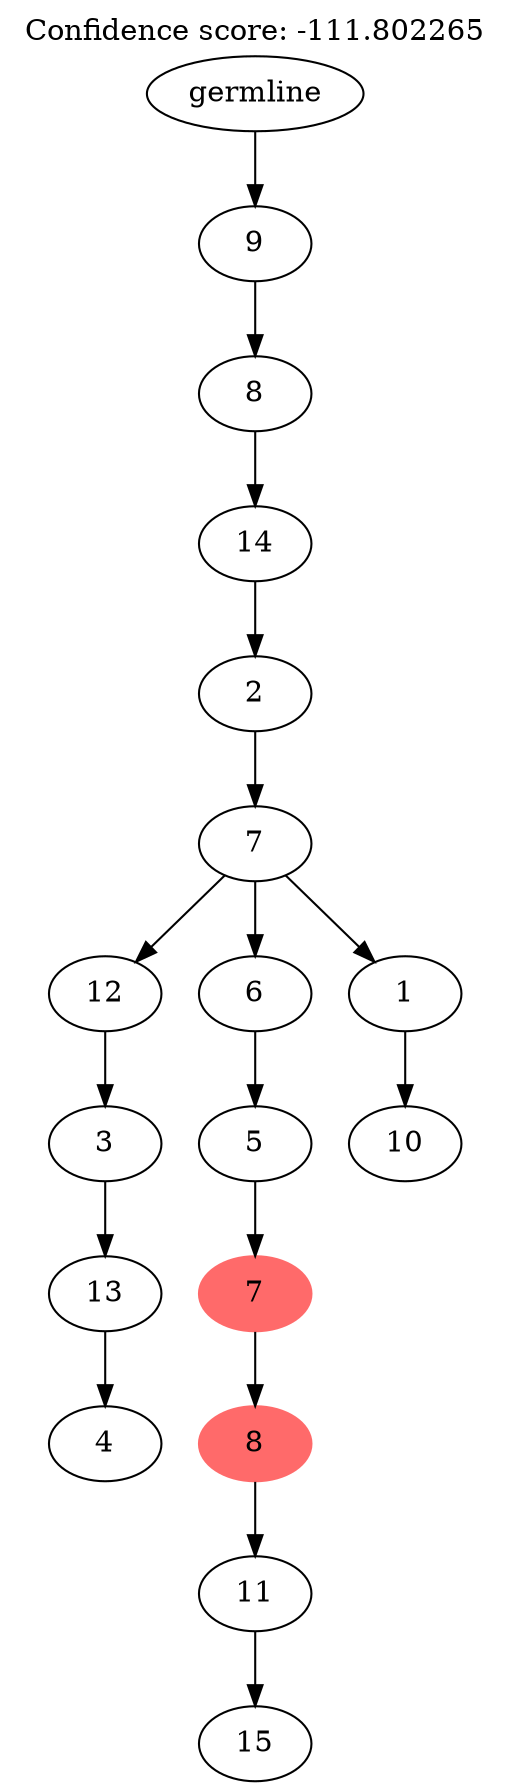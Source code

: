 digraph g {
	"16" -> "17";
	"17" [label="4"];
	"15" -> "16";
	"16" [label="13"];
	"14" -> "15";
	"15" [label="3"];
	"12" -> "13";
	"13" [label="15"];
	"11" -> "12";
	"12" [label="11"];
	"10" -> "11";
	"11" [color=indianred1, style=filled, label="8"];
	"9" -> "10";
	"10" [color=indianred1, style=filled, label="7"];
	"8" -> "9";
	"9" [label="5"];
	"6" -> "7";
	"7" [label="10"];
	"5" -> "6";
	"6" [label="1"];
	"5" -> "8";
	"8" [label="6"];
	"5" -> "14";
	"14" [label="12"];
	"4" -> "5";
	"5" [label="7"];
	"3" -> "4";
	"4" [label="2"];
	"2" -> "3";
	"3" [label="14"];
	"1" -> "2";
	"2" [label="8"];
	"0" -> "1";
	"1" [label="9"];
	"0" [label="germline"];
	labelloc="t";
	label="Confidence score: -111.802265";
}
